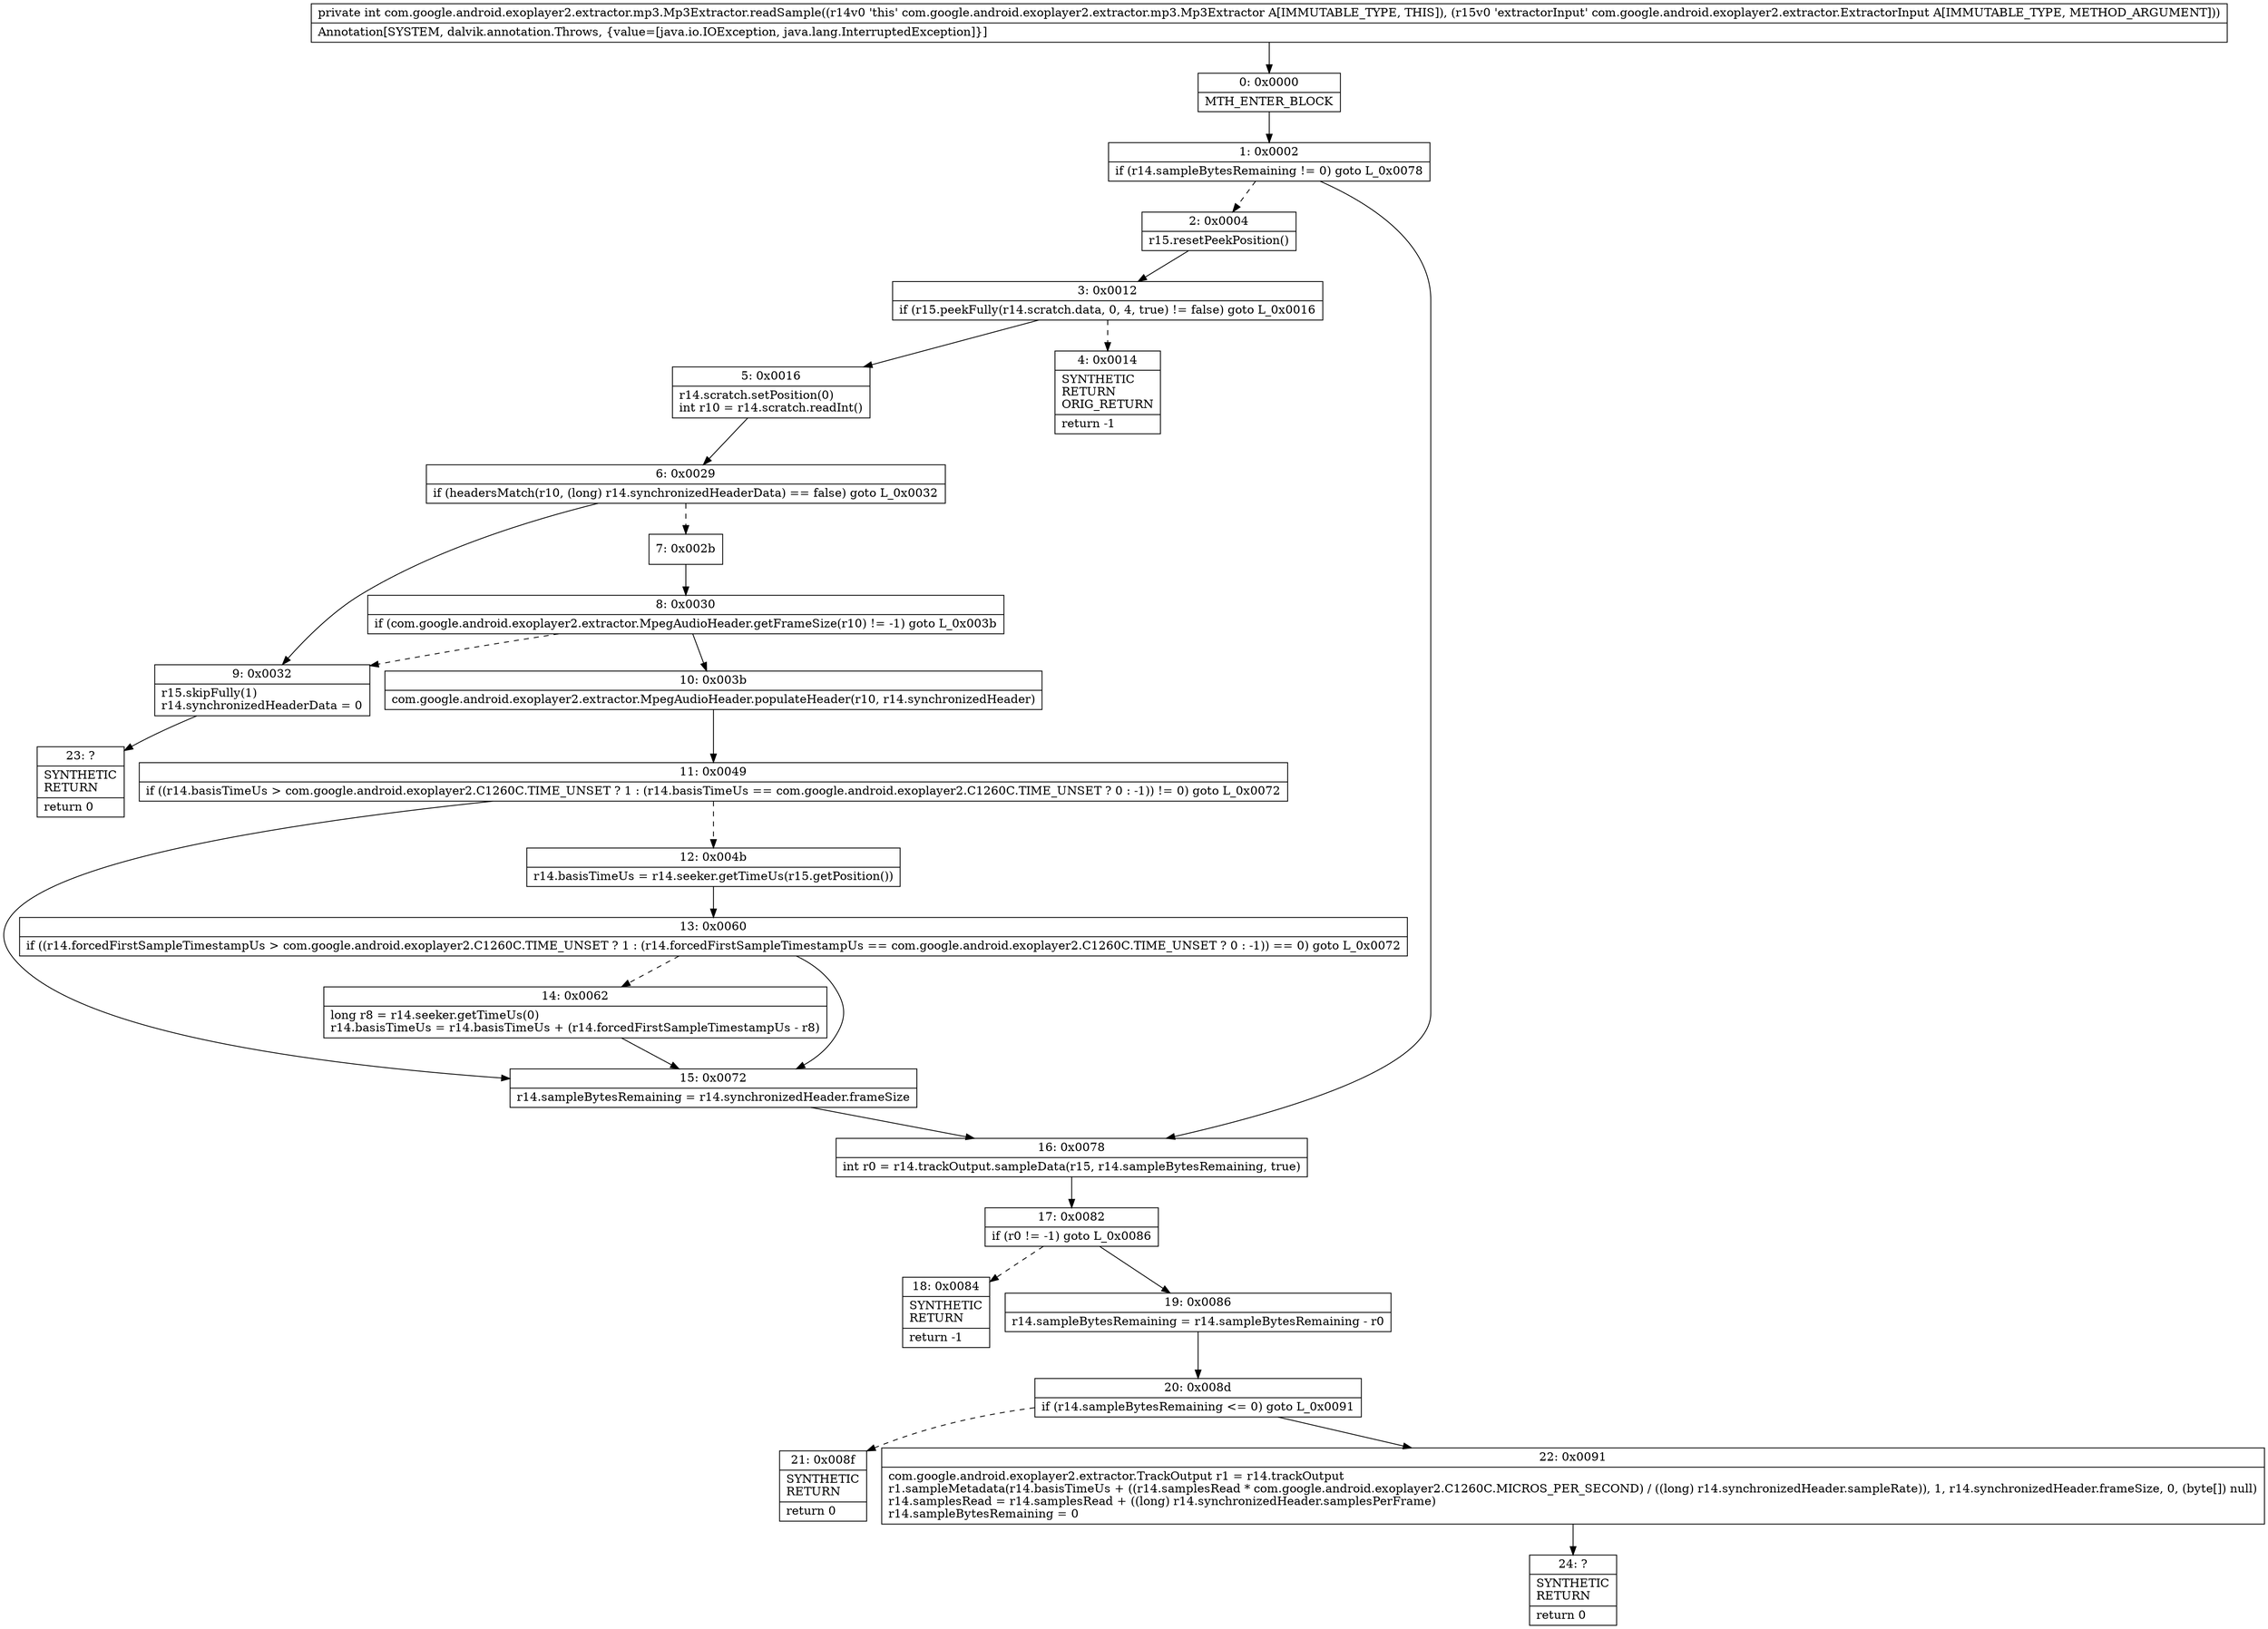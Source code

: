 digraph "CFG forcom.google.android.exoplayer2.extractor.mp3.Mp3Extractor.readSample(Lcom\/google\/android\/exoplayer2\/extractor\/ExtractorInput;)I" {
Node_0 [shape=record,label="{0\:\ 0x0000|MTH_ENTER_BLOCK\l}"];
Node_1 [shape=record,label="{1\:\ 0x0002|if (r14.sampleBytesRemaining != 0) goto L_0x0078\l}"];
Node_2 [shape=record,label="{2\:\ 0x0004|r15.resetPeekPosition()\l}"];
Node_3 [shape=record,label="{3\:\ 0x0012|if (r15.peekFully(r14.scratch.data, 0, 4, true) != false) goto L_0x0016\l}"];
Node_4 [shape=record,label="{4\:\ 0x0014|SYNTHETIC\lRETURN\lORIG_RETURN\l|return \-1\l}"];
Node_5 [shape=record,label="{5\:\ 0x0016|r14.scratch.setPosition(0)\lint r10 = r14.scratch.readInt()\l}"];
Node_6 [shape=record,label="{6\:\ 0x0029|if (headersMatch(r10, (long) r14.synchronizedHeaderData) == false) goto L_0x0032\l}"];
Node_7 [shape=record,label="{7\:\ 0x002b}"];
Node_8 [shape=record,label="{8\:\ 0x0030|if (com.google.android.exoplayer2.extractor.MpegAudioHeader.getFrameSize(r10) != \-1) goto L_0x003b\l}"];
Node_9 [shape=record,label="{9\:\ 0x0032|r15.skipFully(1)\lr14.synchronizedHeaderData = 0\l}"];
Node_10 [shape=record,label="{10\:\ 0x003b|com.google.android.exoplayer2.extractor.MpegAudioHeader.populateHeader(r10, r14.synchronizedHeader)\l}"];
Node_11 [shape=record,label="{11\:\ 0x0049|if ((r14.basisTimeUs \> com.google.android.exoplayer2.C1260C.TIME_UNSET ? 1 : (r14.basisTimeUs == com.google.android.exoplayer2.C1260C.TIME_UNSET ? 0 : \-1)) != 0) goto L_0x0072\l}"];
Node_12 [shape=record,label="{12\:\ 0x004b|r14.basisTimeUs = r14.seeker.getTimeUs(r15.getPosition())\l}"];
Node_13 [shape=record,label="{13\:\ 0x0060|if ((r14.forcedFirstSampleTimestampUs \> com.google.android.exoplayer2.C1260C.TIME_UNSET ? 1 : (r14.forcedFirstSampleTimestampUs == com.google.android.exoplayer2.C1260C.TIME_UNSET ? 0 : \-1)) == 0) goto L_0x0072\l}"];
Node_14 [shape=record,label="{14\:\ 0x0062|long r8 = r14.seeker.getTimeUs(0)\lr14.basisTimeUs = r14.basisTimeUs + (r14.forcedFirstSampleTimestampUs \- r8)\l}"];
Node_15 [shape=record,label="{15\:\ 0x0072|r14.sampleBytesRemaining = r14.synchronizedHeader.frameSize\l}"];
Node_16 [shape=record,label="{16\:\ 0x0078|int r0 = r14.trackOutput.sampleData(r15, r14.sampleBytesRemaining, true)\l}"];
Node_17 [shape=record,label="{17\:\ 0x0082|if (r0 != \-1) goto L_0x0086\l}"];
Node_18 [shape=record,label="{18\:\ 0x0084|SYNTHETIC\lRETURN\l|return \-1\l}"];
Node_19 [shape=record,label="{19\:\ 0x0086|r14.sampleBytesRemaining = r14.sampleBytesRemaining \- r0\l}"];
Node_20 [shape=record,label="{20\:\ 0x008d|if (r14.sampleBytesRemaining \<= 0) goto L_0x0091\l}"];
Node_21 [shape=record,label="{21\:\ 0x008f|SYNTHETIC\lRETURN\l|return 0\l}"];
Node_22 [shape=record,label="{22\:\ 0x0091|com.google.android.exoplayer2.extractor.TrackOutput r1 = r14.trackOutput\lr1.sampleMetadata(r14.basisTimeUs + ((r14.samplesRead * com.google.android.exoplayer2.C1260C.MICROS_PER_SECOND) \/ ((long) r14.synchronizedHeader.sampleRate)), 1, r14.synchronizedHeader.frameSize, 0, (byte[]) null)\lr14.samplesRead = r14.samplesRead + ((long) r14.synchronizedHeader.samplesPerFrame)\lr14.sampleBytesRemaining = 0\l}"];
Node_23 [shape=record,label="{23\:\ ?|SYNTHETIC\lRETURN\l|return 0\l}"];
Node_24 [shape=record,label="{24\:\ ?|SYNTHETIC\lRETURN\l|return 0\l}"];
MethodNode[shape=record,label="{private int com.google.android.exoplayer2.extractor.mp3.Mp3Extractor.readSample((r14v0 'this' com.google.android.exoplayer2.extractor.mp3.Mp3Extractor A[IMMUTABLE_TYPE, THIS]), (r15v0 'extractorInput' com.google.android.exoplayer2.extractor.ExtractorInput A[IMMUTABLE_TYPE, METHOD_ARGUMENT]))  | Annotation[SYSTEM, dalvik.annotation.Throws, \{value=[java.io.IOException, java.lang.InterruptedException]\}]\l}"];
MethodNode -> Node_0;
Node_0 -> Node_1;
Node_1 -> Node_2[style=dashed];
Node_1 -> Node_16;
Node_2 -> Node_3;
Node_3 -> Node_4[style=dashed];
Node_3 -> Node_5;
Node_5 -> Node_6;
Node_6 -> Node_7[style=dashed];
Node_6 -> Node_9;
Node_7 -> Node_8;
Node_8 -> Node_9[style=dashed];
Node_8 -> Node_10;
Node_9 -> Node_23;
Node_10 -> Node_11;
Node_11 -> Node_12[style=dashed];
Node_11 -> Node_15;
Node_12 -> Node_13;
Node_13 -> Node_14[style=dashed];
Node_13 -> Node_15;
Node_14 -> Node_15;
Node_15 -> Node_16;
Node_16 -> Node_17;
Node_17 -> Node_18[style=dashed];
Node_17 -> Node_19;
Node_19 -> Node_20;
Node_20 -> Node_21[style=dashed];
Node_20 -> Node_22;
Node_22 -> Node_24;
}

